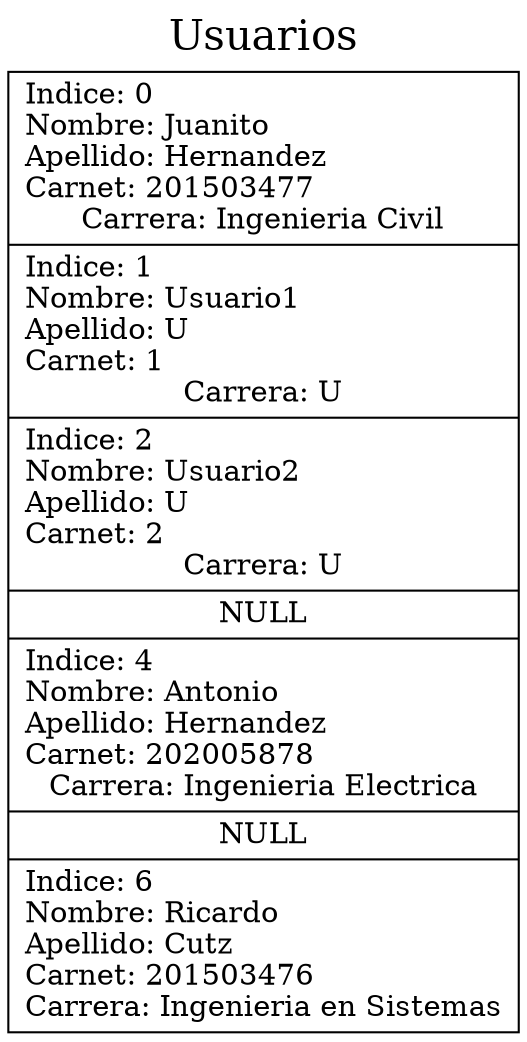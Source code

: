 digraph grafica{
graph[label="Usuarios", labelloc=t, fontsize=20, compound=true];
rankdir = LR;
node [shape=record];
splines=false; hashTable [label="<f0> Indice: 0\lNombre: Juanito\lApellido: Hernandez\lCarnet: 201503477\lCarrera: Ingenieria Civil|<f1> Indice: 1\lNombre: Usuario1\lApellido: U\lCarnet: 1\lCarrera: U|<f2> Indice: 2\lNombre: Usuario2\lApellido: U\lCarnet: 2\lCarrera: U|<f3>NULL|<f4> Indice: 4\lNombre: Antonio\lApellido: Hernandez\lCarnet: 202005878\lCarrera: Ingenieria Electrica|<f5>NULL|<f6> Indice: 6\lNombre: Ricardo\lApellido: Cutz\lCarnet: 201503476\lCarrera: Ingenieria en Sistemas"];
}